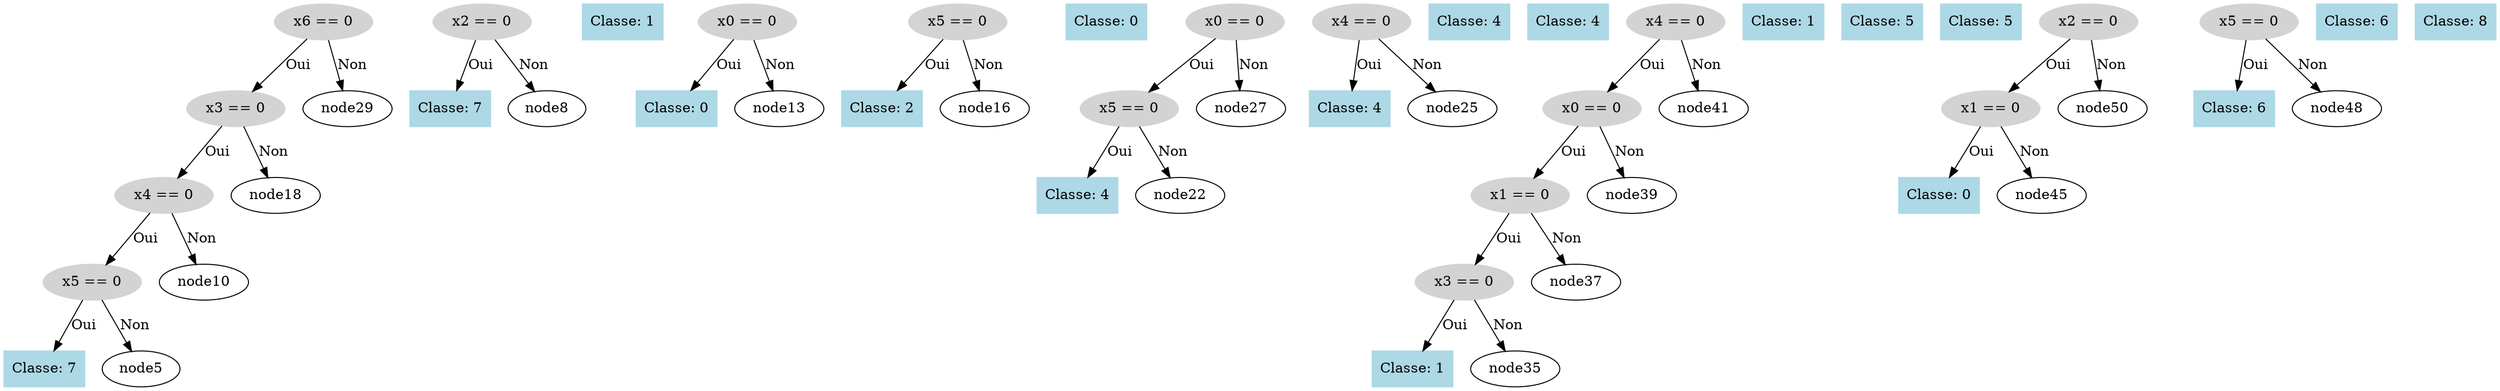 digraph DecisionTree {
  node0 [label="x6 == 0", shape=ellipse, style=filled, color=lightgray];
  node0 -> node1 [label="Oui"];
  node1 [label="x3 == 0", shape=ellipse, style=filled, color=lightgray];
  node1 -> node2 [label="Oui"];
  node2 [label="x4 == 0", shape=ellipse, style=filled, color=lightgray];
  node2 -> node3 [label="Oui"];
  node3 [label="x5 == 0", shape=ellipse, style=filled, color=lightgray];
  node3 -> node4 [label="Oui"];
  node4 [label="Classe: 7", shape=box, style=filled, color=lightblue];
  node3 -> node5 [label="Non"];
  node6 [label="x2 == 0", shape=ellipse, style=filled, color=lightgray];
  node6 -> node7 [label="Oui"];
  node7 [label="Classe: 7", shape=box, style=filled, color=lightblue];
  node6 -> node8 [label="Non"];
  node9 [label="Classe: 1", shape=box, style=filled, color=lightblue];
  node2 -> node10 [label="Non"];
  node11 [label="x0 == 0", shape=ellipse, style=filled, color=lightgray];
  node11 -> node12 [label="Oui"];
  node12 [label="Classe: 0", shape=box, style=filled, color=lightblue];
  node11 -> node13 [label="Non"];
  node14 [label="x5 == 0", shape=ellipse, style=filled, color=lightgray];
  node14 -> node15 [label="Oui"];
  node15 [label="Classe: 2", shape=box, style=filled, color=lightblue];
  node14 -> node16 [label="Non"];
  node17 [label="Classe: 0", shape=box, style=filled, color=lightblue];
  node1 -> node18 [label="Non"];
  node19 [label="x0 == 0", shape=ellipse, style=filled, color=lightgray];
  node19 -> node20 [label="Oui"];
  node20 [label="x5 == 0", shape=ellipse, style=filled, color=lightgray];
  node20 -> node21 [label="Oui"];
  node21 [label="Classe: 4", shape=box, style=filled, color=lightblue];
  node20 -> node22 [label="Non"];
  node23 [label="x4 == 0", shape=ellipse, style=filled, color=lightgray];
  node23 -> node24 [label="Oui"];
  node24 [label="Classe: 4", shape=box, style=filled, color=lightblue];
  node23 -> node25 [label="Non"];
  node26 [label="Classe: 4", shape=box, style=filled, color=lightblue];
  node19 -> node27 [label="Non"];
  node28 [label="Classe: 4", shape=box, style=filled, color=lightblue];
  node0 -> node29 [label="Non"];
  node30 [label="x4 == 0", shape=ellipse, style=filled, color=lightgray];
  node30 -> node31 [label="Oui"];
  node31 [label="x0 == 0", shape=ellipse, style=filled, color=lightgray];
  node31 -> node32 [label="Oui"];
  node32 [label="x1 == 0", shape=ellipse, style=filled, color=lightgray];
  node32 -> node33 [label="Oui"];
  node33 [label="x3 == 0", shape=ellipse, style=filled, color=lightgray];
  node33 -> node34 [label="Oui"];
  node34 [label="Classe: 1", shape=box, style=filled, color=lightblue];
  node33 -> node35 [label="Non"];
  node36 [label="Classe: 1", shape=box, style=filled, color=lightblue];
  node32 -> node37 [label="Non"];
  node38 [label="Classe: 5", shape=box, style=filled, color=lightblue];
  node31 -> node39 [label="Non"];
  node40 [label="Classe: 5", shape=box, style=filled, color=lightblue];
  node30 -> node41 [label="Non"];
  node42 [label="x2 == 0", shape=ellipse, style=filled, color=lightgray];
  node42 -> node43 [label="Oui"];
  node43 [label="x1 == 0", shape=ellipse, style=filled, color=lightgray];
  node43 -> node44 [label="Oui"];
  node44 [label="Classe: 0", shape=box, style=filled, color=lightblue];
  node43 -> node45 [label="Non"];
  node46 [label="x5 == 0", shape=ellipse, style=filled, color=lightgray];
  node46 -> node47 [label="Oui"];
  node47 [label="Classe: 6", shape=box, style=filled, color=lightblue];
  node46 -> node48 [label="Non"];
  node49 [label="Classe: 6", shape=box, style=filled, color=lightblue];
  node42 -> node50 [label="Non"];
  node51 [label="Classe: 8", shape=box, style=filled, color=lightblue];
}
